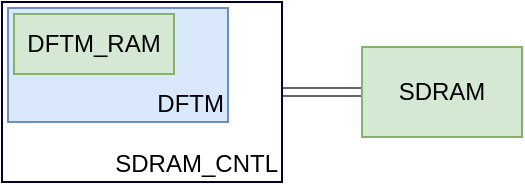 <mxfile version="17.4.6" type="device"><diagram id="AZ4Nwm-lHRDraJLNBgAG" name="Page-1"><mxGraphModel dx="982" dy="345" grid="1" gridSize="10" guides="1" tooltips="1" connect="1" arrows="1" fold="1" page="1" pageScale="1" pageWidth="850" pageHeight="1100" math="0" shadow="0"><root><mxCell id="0"/><mxCell id="1" parent="0"/><mxCell id="t_ceJtWEWYWKXwQiweBx-5" style="edgeStyle=orthogonalEdgeStyle;rounded=0;orthogonalLoop=1;jettySize=auto;html=1;startArrow=classic;startFill=1;shape=link;strokeWidth=1;fillColor=#f5f5f5;strokeColor=#666666;" edge="1" parent="1" source="t_ceJtWEWYWKXwQiweBx-3" target="t_ceJtWEWYWKXwQiweBx-4"><mxGeometry relative="1" as="geometry"/></mxCell><mxCell id="t_ceJtWEWYWKXwQiweBx-3" value="SDRAM_CNTL" style="rounded=0;whiteSpace=wrap;html=1;align=right;verticalAlign=bottom;strokeColor=#000033;" vertex="1" parent="1"><mxGeometry x="60" y="90" width="140" height="90" as="geometry"/></mxCell><mxCell id="t_ceJtWEWYWKXwQiweBx-2" value="DFTM" style="rounded=0;whiteSpace=wrap;html=1;verticalAlign=bottom;align=right;fillColor=#dae8fc;strokeColor=#6c8ebf;" vertex="1" parent="1"><mxGeometry x="63" y="93" width="110" height="57" as="geometry"/></mxCell><mxCell id="t_ceJtWEWYWKXwQiweBx-1" value="DFTM_RAM" style="rounded=0;whiteSpace=wrap;html=1;align=center;verticalAlign=middle;fillColor=#d5e8d4;strokeColor=#82b366;" vertex="1" parent="1"><mxGeometry x="66" y="96" width="80" height="30" as="geometry"/></mxCell><mxCell id="t_ceJtWEWYWKXwQiweBx-4" value="SDRAM" style="rounded=0;whiteSpace=wrap;html=1;align=center;verticalAlign=middle;fillColor=#d5e8d4;strokeColor=#82b366;" vertex="1" parent="1"><mxGeometry x="240" y="112.5" width="80" height="45" as="geometry"/></mxCell></root></mxGraphModel></diagram></mxfile>